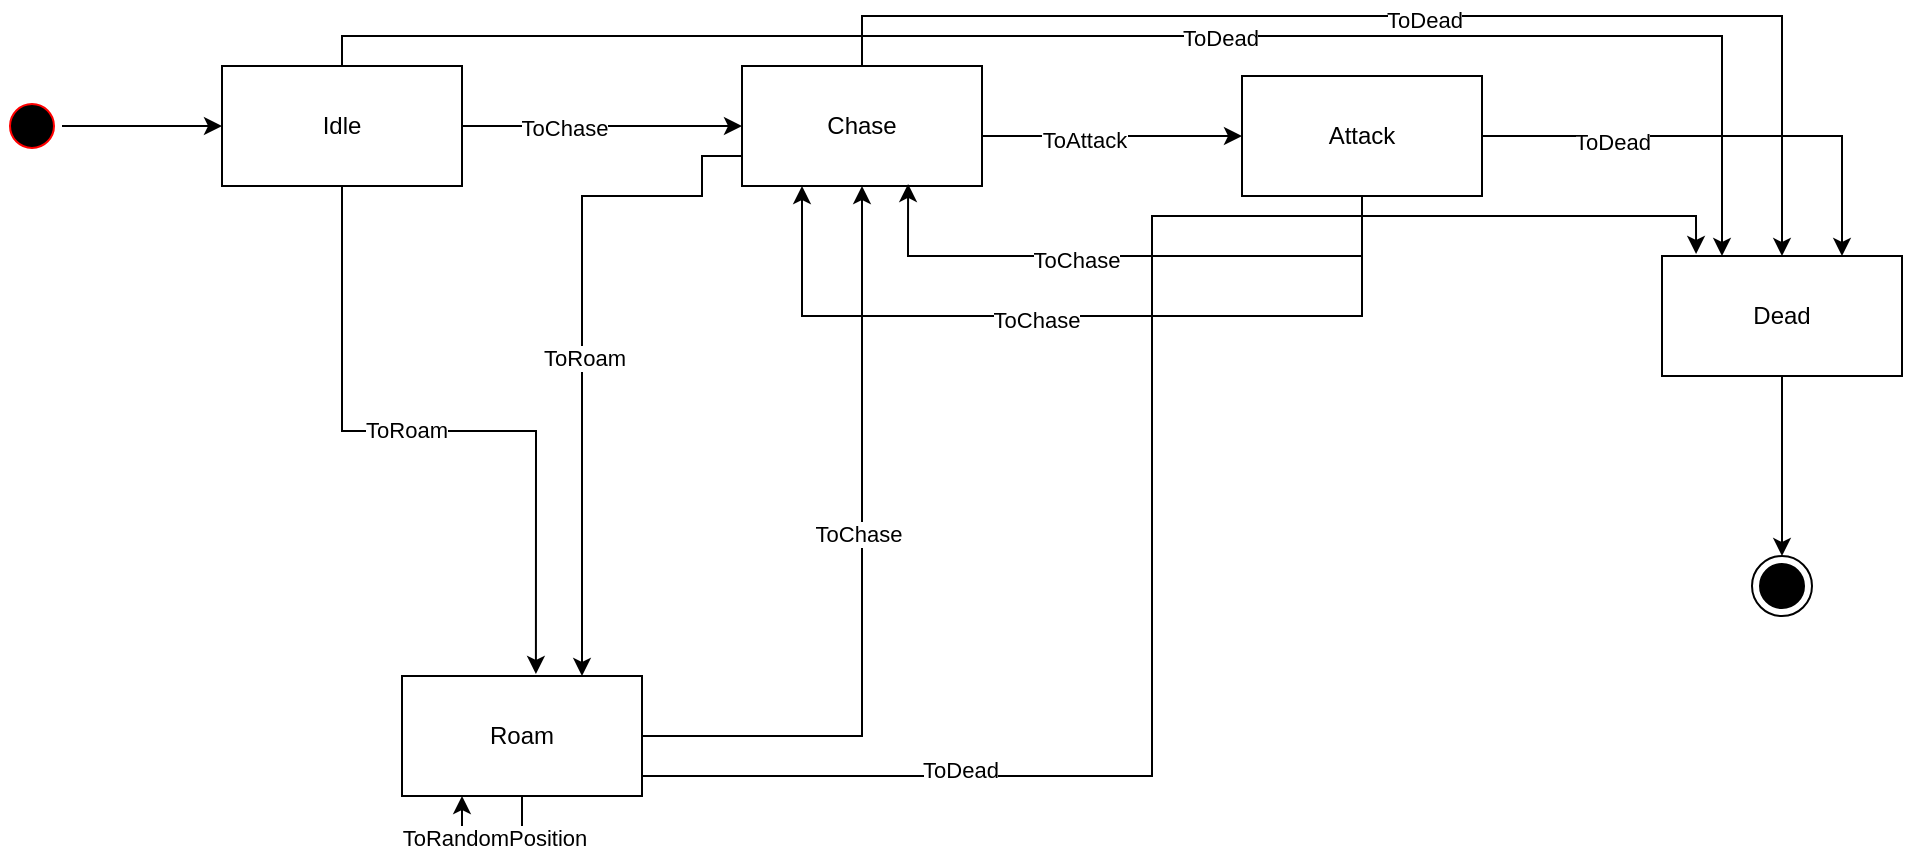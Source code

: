 <mxfile version="15.5.6" type="github">
  <diagram name="Page-1" id="58cdce13-f638-feb5-8d6f-7d28b1aa9fa0">
    <mxGraphModel dx="1422" dy="794" grid="1" gridSize="10" guides="1" tooltips="1" connect="1" arrows="1" fold="1" page="1" pageScale="1" pageWidth="1100" pageHeight="850" background="none" math="0" shadow="0">
      <root>
        <mxCell id="0" />
        <mxCell id="1" parent="0" />
        <mxCell id="KwElw_Fwk69TtLz7exdq-6" style="edgeStyle=orthogonalEdgeStyle;rounded=0;orthogonalLoop=1;jettySize=auto;html=1;" parent="1" source="382b91b5511bd0f7-1" target="KwElw_Fwk69TtLz7exdq-1" edge="1">
          <mxGeometry relative="1" as="geometry" />
        </mxCell>
        <mxCell id="382b91b5511bd0f7-1" value="" style="ellipse;html=1;shape=startState;fillColor=#000000;strokeColor=#ff0000;rounded=1;shadow=0;comic=0;labelBackgroundColor=none;fontFamily=Verdana;fontSize=12;fontColor=#000000;align=center;direction=south;" parent="1" vertex="1">
          <mxGeometry x="20" y="50" width="30" height="30" as="geometry" />
        </mxCell>
        <mxCell id="KwElw_Fwk69TtLz7exdq-7" style="edgeStyle=orthogonalEdgeStyle;rounded=0;orthogonalLoop=1;jettySize=auto;html=1;entryX=0.558;entryY=-0.017;entryDx=0;entryDy=0;entryPerimeter=0;" parent="1" source="KwElw_Fwk69TtLz7exdq-1" target="KwElw_Fwk69TtLz7exdq-2" edge="1">
          <mxGeometry relative="1" as="geometry" />
        </mxCell>
        <mxCell id="KwElw_Fwk69TtLz7exdq-19" value="ToRoam" style="edgeLabel;html=1;align=center;verticalAlign=middle;resizable=0;points=[];" parent="KwElw_Fwk69TtLz7exdq-7" vertex="1" connectable="0">
          <mxGeometry x="-0.1" y="2" relative="1" as="geometry">
            <mxPoint x="1" y="1" as="offset" />
          </mxGeometry>
        </mxCell>
        <mxCell id="KwElw_Fwk69TtLz7exdq-8" style="edgeStyle=orthogonalEdgeStyle;rounded=0;orthogonalLoop=1;jettySize=auto;html=1;entryX=0;entryY=0.5;entryDx=0;entryDy=0;" parent="1" source="KwElw_Fwk69TtLz7exdq-1" target="KwElw_Fwk69TtLz7exdq-3" edge="1">
          <mxGeometry relative="1" as="geometry" />
        </mxCell>
        <mxCell id="KwElw_Fwk69TtLz7exdq-25" value="ToChase" style="edgeLabel;html=1;align=center;verticalAlign=middle;resizable=0;points=[];" parent="KwElw_Fwk69TtLz7exdq-8" vertex="1" connectable="0">
          <mxGeometry x="-0.271" y="-1" relative="1" as="geometry">
            <mxPoint as="offset" />
          </mxGeometry>
        </mxCell>
        <mxCell id="KwElw_Fwk69TtLz7exdq-13" style="edgeStyle=orthogonalEdgeStyle;rounded=0;orthogonalLoop=1;jettySize=auto;html=1;entryX=0.25;entryY=0;entryDx=0;entryDy=0;" parent="1" source="KwElw_Fwk69TtLz7exdq-1" target="KwElw_Fwk69TtLz7exdq-5" edge="1">
          <mxGeometry relative="1" as="geometry">
            <Array as="points">
              <mxPoint x="190" y="20" />
              <mxPoint x="880" y="20" />
            </Array>
          </mxGeometry>
        </mxCell>
        <mxCell id="KwElw_Fwk69TtLz7exdq-22" value="ToDead" style="edgeLabel;html=1;align=center;verticalAlign=middle;resizable=0;points=[];" parent="KwElw_Fwk69TtLz7exdq-13" vertex="1" connectable="0">
          <mxGeometry x="0.114" y="-1" relative="1" as="geometry">
            <mxPoint as="offset" />
          </mxGeometry>
        </mxCell>
        <mxCell id="KwElw_Fwk69TtLz7exdq-1" value="Idle" style="rounded=0;whiteSpace=wrap;html=1;" parent="1" vertex="1">
          <mxGeometry x="130" y="35" width="120" height="60" as="geometry" />
        </mxCell>
        <mxCell id="KwElw_Fwk69TtLz7exdq-10" style="edgeStyle=orthogonalEdgeStyle;rounded=0;orthogonalLoop=1;jettySize=auto;html=1;entryX=0.5;entryY=1;entryDx=0;entryDy=0;" parent="1" source="KwElw_Fwk69TtLz7exdq-2" target="KwElw_Fwk69TtLz7exdq-3" edge="1">
          <mxGeometry relative="1" as="geometry" />
        </mxCell>
        <mxCell id="KwElw_Fwk69TtLz7exdq-20" value="ToChase" style="edgeLabel;html=1;align=center;verticalAlign=middle;resizable=0;points=[];" parent="KwElw_Fwk69TtLz7exdq-10" vertex="1" connectable="0">
          <mxGeometry x="0.096" y="2" relative="1" as="geometry">
            <mxPoint as="offset" />
          </mxGeometry>
        </mxCell>
        <mxCell id="KwElw_Fwk69TtLz7exdq-16" style="edgeStyle=orthogonalEdgeStyle;rounded=0;orthogonalLoop=1;jettySize=auto;html=1;entryX=0.142;entryY=-0.017;entryDx=0;entryDy=0;entryPerimeter=0;" parent="1" source="KwElw_Fwk69TtLz7exdq-2" target="KwElw_Fwk69TtLz7exdq-5" edge="1">
          <mxGeometry relative="1" as="geometry">
            <Array as="points">
              <mxPoint x="595" y="390" />
              <mxPoint x="595" y="110" />
              <mxPoint x="867" y="110" />
            </Array>
          </mxGeometry>
        </mxCell>
        <mxCell id="KwElw_Fwk69TtLz7exdq-21" value="ToDead" style="edgeLabel;html=1;align=center;verticalAlign=middle;resizable=0;points=[];" parent="KwElw_Fwk69TtLz7exdq-16" vertex="1" connectable="0">
          <mxGeometry x="-0.615" y="3" relative="1" as="geometry">
            <mxPoint as="offset" />
          </mxGeometry>
        </mxCell>
        <mxCell id="KwElw_Fwk69TtLz7exdq-2" value="Roam" style="rounded=0;whiteSpace=wrap;html=1;" parent="1" vertex="1">
          <mxGeometry x="220" y="340" width="120" height="60" as="geometry" />
        </mxCell>
        <mxCell id="KwElw_Fwk69TtLz7exdq-11" style="edgeStyle=orthogonalEdgeStyle;rounded=0;orthogonalLoop=1;jettySize=auto;html=1;entryX=0;entryY=0.5;entryDx=0;entryDy=0;" parent="1" source="KwElw_Fwk69TtLz7exdq-3" target="KwElw_Fwk69TtLz7exdq-4" edge="1">
          <mxGeometry relative="1" as="geometry">
            <Array as="points">
              <mxPoint x="590" y="70" />
              <mxPoint x="590" y="70" />
            </Array>
          </mxGeometry>
        </mxCell>
        <mxCell id="KwElw_Fwk69TtLz7exdq-28" value="ToAttack" style="edgeLabel;html=1;align=center;verticalAlign=middle;resizable=0;points=[];" parent="KwElw_Fwk69TtLz7exdq-11" vertex="1" connectable="0">
          <mxGeometry x="-0.215" y="-2" relative="1" as="geometry">
            <mxPoint as="offset" />
          </mxGeometry>
        </mxCell>
        <mxCell id="KwElw_Fwk69TtLz7exdq-14" style="edgeStyle=orthogonalEdgeStyle;rounded=0;orthogonalLoop=1;jettySize=auto;html=1;entryX=0.5;entryY=0;entryDx=0;entryDy=0;" parent="1" source="KwElw_Fwk69TtLz7exdq-3" target="KwElw_Fwk69TtLz7exdq-5" edge="1">
          <mxGeometry relative="1" as="geometry">
            <Array as="points">
              <mxPoint x="450" y="10" />
              <mxPoint x="910" y="10" />
            </Array>
          </mxGeometry>
        </mxCell>
        <mxCell id="KwElw_Fwk69TtLz7exdq-23" value="ToDead" style="edgeLabel;html=1;align=center;verticalAlign=middle;resizable=0;points=[];" parent="KwElw_Fwk69TtLz7exdq-14" vertex="1" connectable="0">
          <mxGeometry x="0.012" y="-2" relative="1" as="geometry">
            <mxPoint as="offset" />
          </mxGeometry>
        </mxCell>
        <mxCell id="KwElw_Fwk69TtLz7exdq-115" style="edgeStyle=orthogonalEdgeStyle;rounded=0;orthogonalLoop=1;jettySize=auto;html=1;entryX=0.75;entryY=0;entryDx=0;entryDy=0;" parent="1" source="KwElw_Fwk69TtLz7exdq-3" target="KwElw_Fwk69TtLz7exdq-2" edge="1">
          <mxGeometry relative="1" as="geometry">
            <Array as="points">
              <mxPoint x="370" y="80" />
              <mxPoint x="370" y="100" />
              <mxPoint x="310" y="100" />
            </Array>
          </mxGeometry>
        </mxCell>
        <mxCell id="KwElw_Fwk69TtLz7exdq-116" value="ToRoam" style="edgeLabel;html=1;align=center;verticalAlign=middle;resizable=0;points=[];" parent="KwElw_Fwk69TtLz7exdq-115" vertex="1" connectable="0">
          <mxGeometry x="0.065" y="1" relative="1" as="geometry">
            <mxPoint as="offset" />
          </mxGeometry>
        </mxCell>
        <mxCell id="KwElw_Fwk69TtLz7exdq-3" value="Chase" style="rounded=0;whiteSpace=wrap;html=1;" parent="1" vertex="1">
          <mxGeometry x="390" y="35" width="120" height="60" as="geometry" />
        </mxCell>
        <mxCell id="KwElw_Fwk69TtLz7exdq-15" style="edgeStyle=orthogonalEdgeStyle;rounded=0;orthogonalLoop=1;jettySize=auto;html=1;entryX=0.75;entryY=0;entryDx=0;entryDy=0;" parent="1" source="KwElw_Fwk69TtLz7exdq-4" target="KwElw_Fwk69TtLz7exdq-5" edge="1">
          <mxGeometry relative="1" as="geometry" />
        </mxCell>
        <mxCell id="KwElw_Fwk69TtLz7exdq-24" value="ToDead" style="edgeLabel;html=1;align=center;verticalAlign=middle;resizable=0;points=[];" parent="KwElw_Fwk69TtLz7exdq-15" vertex="1" connectable="0">
          <mxGeometry x="-0.458" y="-3" relative="1" as="geometry">
            <mxPoint as="offset" />
          </mxGeometry>
        </mxCell>
        <mxCell id="KwElw_Fwk69TtLz7exdq-26" style="edgeStyle=orthogonalEdgeStyle;rounded=0;orthogonalLoop=1;jettySize=auto;html=1;entryX=0.692;entryY=0.983;entryDx=0;entryDy=0;entryPerimeter=0;" parent="1" source="KwElw_Fwk69TtLz7exdq-4" target="KwElw_Fwk69TtLz7exdq-3" edge="1">
          <mxGeometry relative="1" as="geometry">
            <Array as="points">
              <mxPoint x="700" y="130" />
              <mxPoint x="473" y="130" />
            </Array>
          </mxGeometry>
        </mxCell>
        <mxCell id="KwElw_Fwk69TtLz7exdq-30" value="ToChase" style="edgeLabel;html=1;align=center;verticalAlign=middle;resizable=0;points=[];" parent="KwElw_Fwk69TtLz7exdq-26" vertex="1" connectable="0">
          <mxGeometry x="0.181" y="2" relative="1" as="geometry">
            <mxPoint as="offset" />
          </mxGeometry>
        </mxCell>
        <mxCell id="KwElw_Fwk69TtLz7exdq-113" style="edgeStyle=orthogonalEdgeStyle;rounded=0;orthogonalLoop=1;jettySize=auto;html=1;entryX=0.25;entryY=1;entryDx=0;entryDy=0;" parent="1" source="KwElw_Fwk69TtLz7exdq-4" target="KwElw_Fwk69TtLz7exdq-3" edge="1">
          <mxGeometry relative="1" as="geometry">
            <Array as="points">
              <mxPoint x="700" y="160" />
              <mxPoint x="420" y="160" />
            </Array>
          </mxGeometry>
        </mxCell>
        <mxCell id="KwElw_Fwk69TtLz7exdq-114" value="ToChase" style="edgeLabel;html=1;align=center;verticalAlign=middle;resizable=0;points=[];" parent="KwElw_Fwk69TtLz7exdq-113" vertex="1" connectable="0">
          <mxGeometry x="0.101" y="2" relative="1" as="geometry">
            <mxPoint as="offset" />
          </mxGeometry>
        </mxCell>
        <mxCell id="KwElw_Fwk69TtLz7exdq-4" value="Attack" style="rounded=0;whiteSpace=wrap;html=1;" parent="1" vertex="1">
          <mxGeometry x="640" y="40" width="120" height="60" as="geometry" />
        </mxCell>
        <mxCell id="KwElw_Fwk69TtLz7exdq-17" style="edgeStyle=orthogonalEdgeStyle;rounded=0;orthogonalLoop=1;jettySize=auto;html=1;" parent="1" source="KwElw_Fwk69TtLz7exdq-5" target="KwElw_Fwk69TtLz7exdq-18" edge="1">
          <mxGeometry relative="1" as="geometry">
            <mxPoint x="910" y="250" as="targetPoint" />
          </mxGeometry>
        </mxCell>
        <mxCell id="KwElw_Fwk69TtLz7exdq-5" value="Dead" style="rounded=0;whiteSpace=wrap;html=1;" parent="1" vertex="1">
          <mxGeometry x="850" y="130" width="120" height="60" as="geometry" />
        </mxCell>
        <mxCell id="KwElw_Fwk69TtLz7exdq-18" value="" style="ellipse;html=1;shape=endState;fillColor=#000000;strokeColor=#000000;" parent="1" vertex="1">
          <mxGeometry x="895" y="280" width="30" height="30" as="geometry" />
        </mxCell>
        <mxCell id="KwElw_Fwk69TtLz7exdq-68" style="edgeStyle=orthogonalEdgeStyle;rounded=0;orthogonalLoop=1;jettySize=auto;html=1;entryX=0.25;entryY=1;entryDx=0;entryDy=0;" parent="1" source="KwElw_Fwk69TtLz7exdq-2" target="KwElw_Fwk69TtLz7exdq-2" edge="1">
          <mxGeometry relative="1" as="geometry">
            <Array as="points">
              <mxPoint x="280" y="420" />
              <mxPoint x="250" y="420" />
            </Array>
          </mxGeometry>
        </mxCell>
        <mxCell id="KwElw_Fwk69TtLz7exdq-69" value="ToRandomPosition" style="edgeLabel;html=1;align=center;verticalAlign=middle;resizable=0;points=[];" parent="1" vertex="1" connectable="0">
          <mxGeometry x="260" y="425" as="geometry">
            <mxPoint x="6" y="-4" as="offset" />
          </mxGeometry>
        </mxCell>
      </root>
    </mxGraphModel>
  </diagram>
</mxfile>
